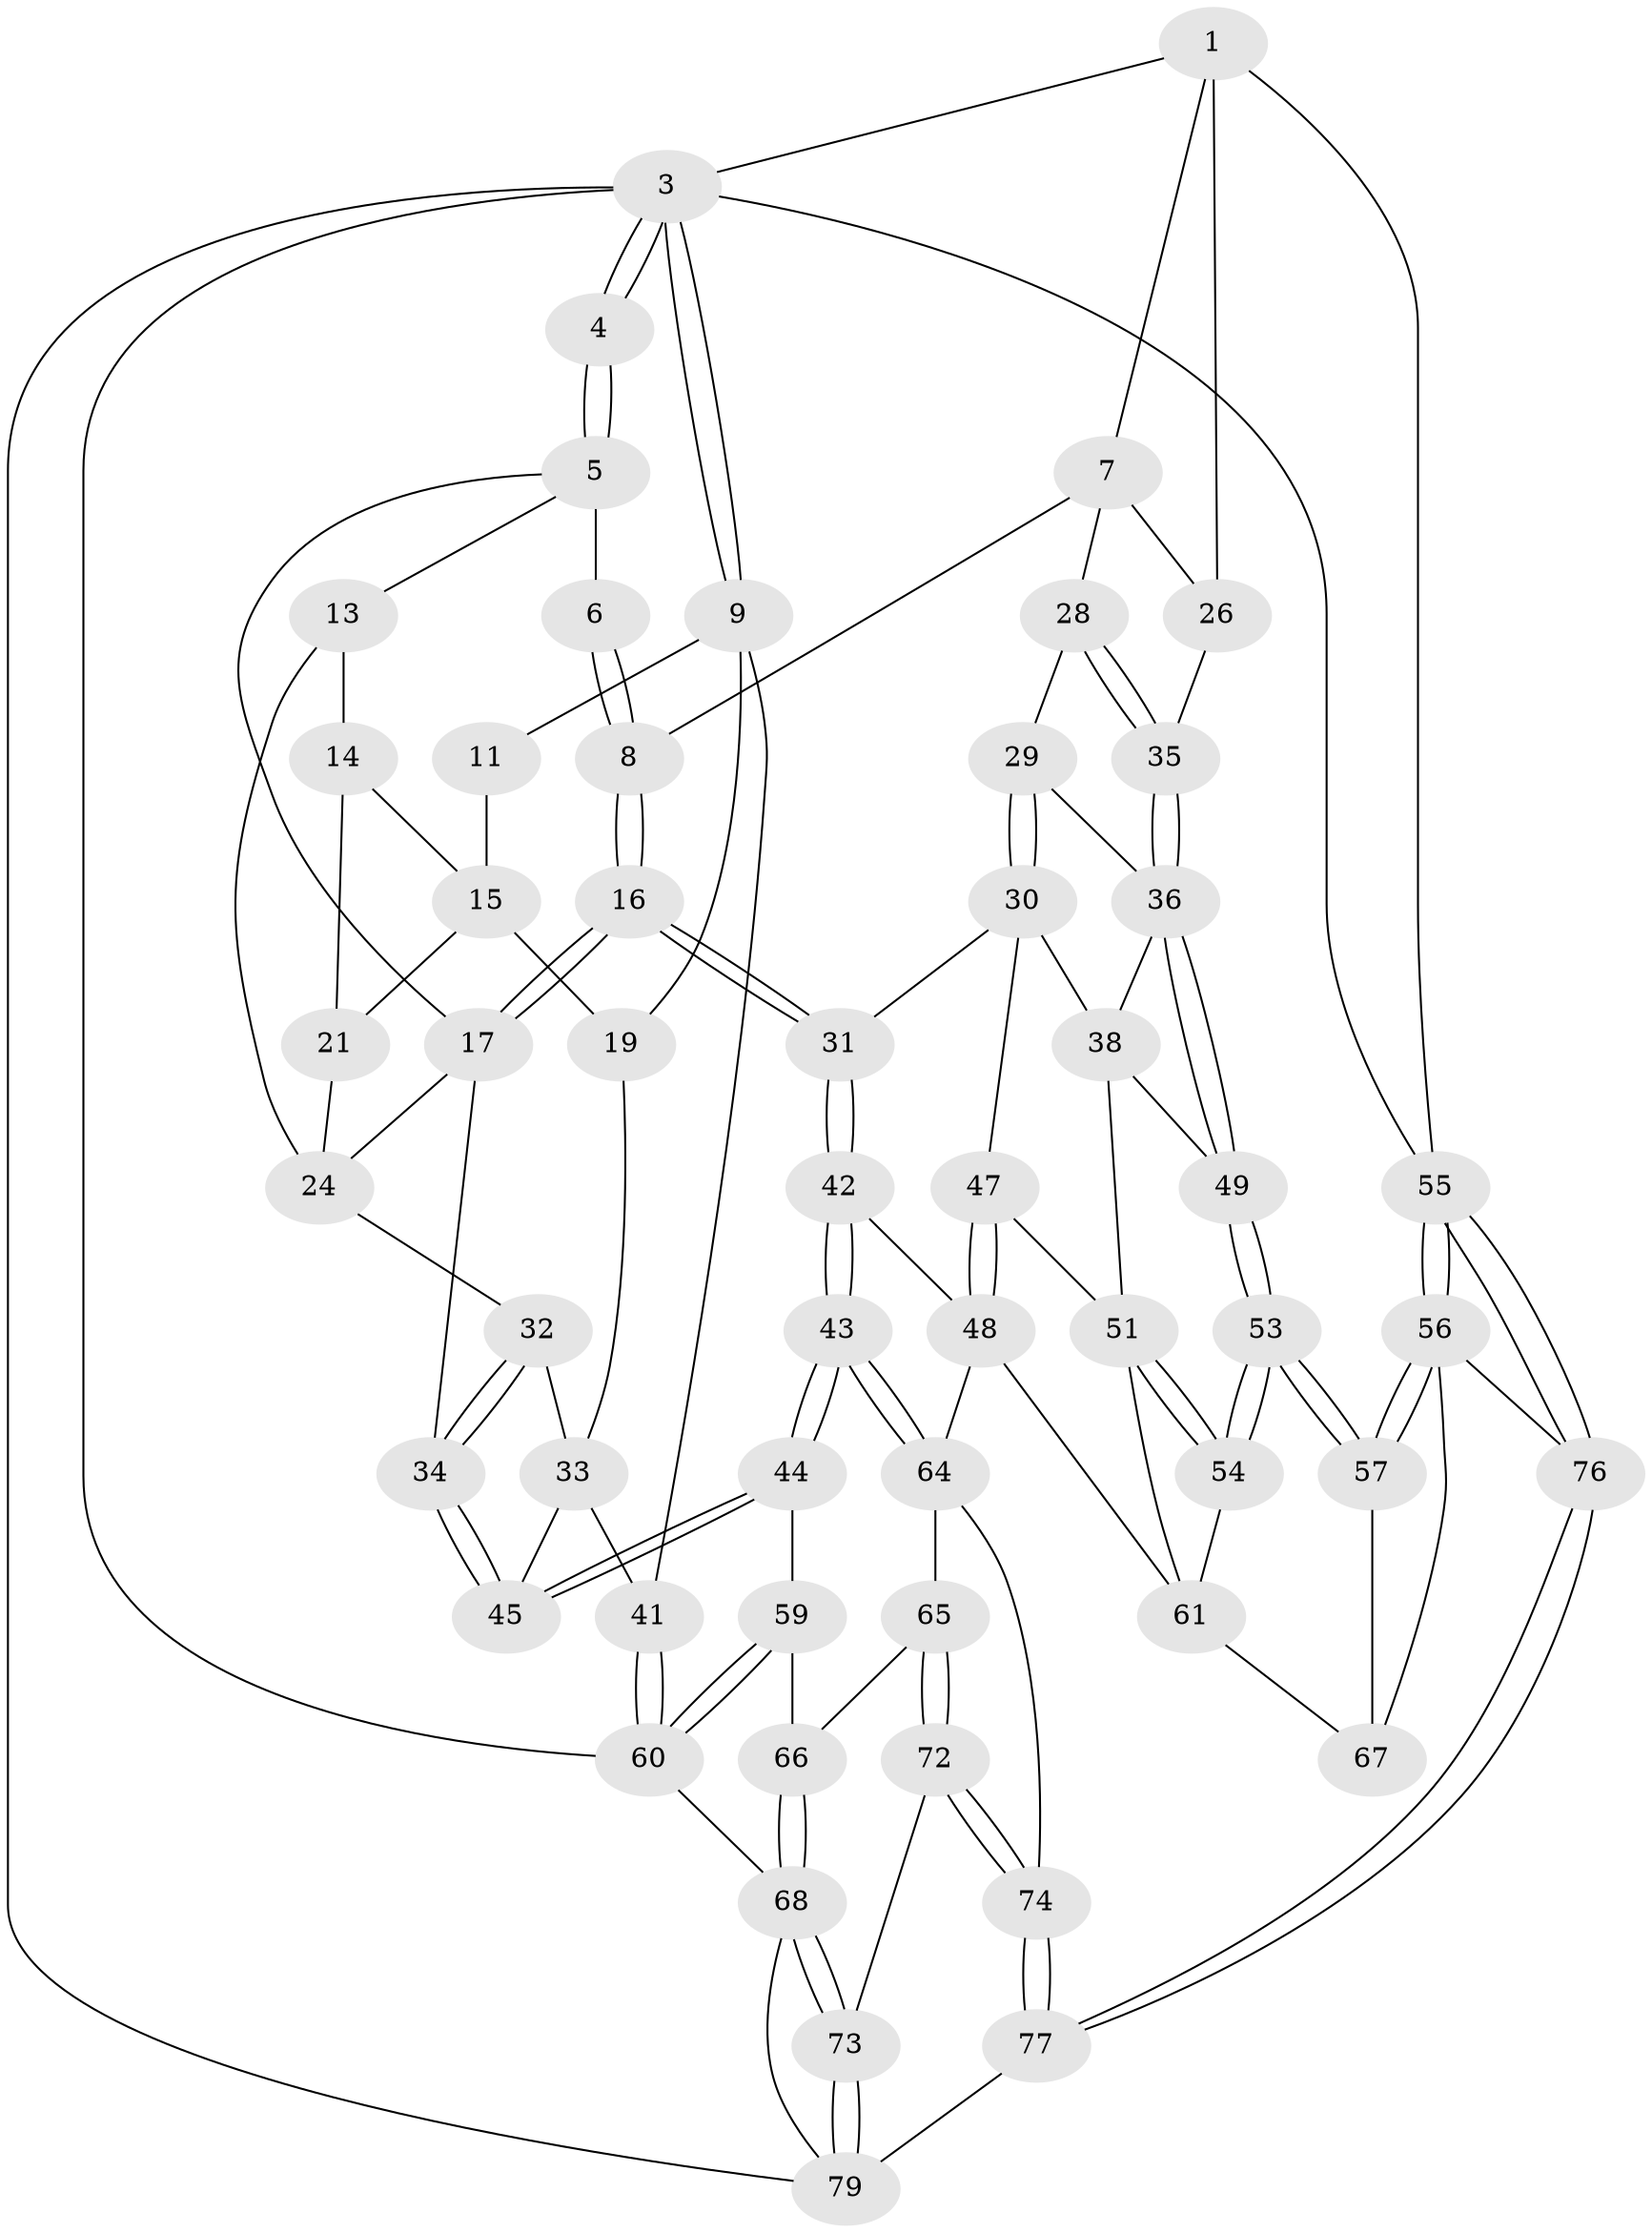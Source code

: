 // original degree distribution, {3: 0.0375, 6: 0.225, 4: 0.225, 5: 0.5125}
// Generated by graph-tools (version 1.1) at 2025/11/02/27/25 16:11:51]
// undirected, 56 vertices, 129 edges
graph export_dot {
graph [start="1"]
  node [color=gray90,style=filled];
  1 [pos="+0.7122930151545079+0",super="+2"];
  3 [pos="+0+0",super="+78"];
  4 [pos="+0.13089956420349427+0"];
  5 [pos="+0.25782081289469266+0",super="+12"];
  6 [pos="+0.4543825739055125+0"];
  7 [pos="+0.7173514591053668+0.06273378070548237",super="+25"];
  8 [pos="+0.5324332965640555+0.10038807041680223"];
  9 [pos="+0+0.23553309418121976",super="+10"];
  11 [pos="+0.06263283994006753+0.03345440807714201"];
  13 [pos="+0.25014684391848724+0",super="+22"];
  14 [pos="+0.1301826687018501+0.07954468119866621",super="+20"];
  15 [pos="+0.09306347318277343+0.07819233446536959",super="+18"];
  16 [pos="+0.47919621567992743+0.2561922946073512"];
  17 [pos="+0.4601564541811758+0.25466390774105374",super="+23"];
  19 [pos="+0+0.24217716101728032"];
  21 [pos="+0.11532912076570437+0.1944225513390481"];
  24 [pos="+0.32079686333307855+0.20852241017588985",super="+27"];
  26 [pos="+1+0"];
  28 [pos="+0.7811146009419394+0.21807131497863347"];
  29 [pos="+0.7522145798958642+0.25816343707301426"];
  30 [pos="+0.6632270622063281+0.31802081948771904",super="+39"];
  31 [pos="+0.518045777466276+0.29467327211569694"];
  32 [pos="+0.22216895764670685+0.35816398855059906"];
  33 [pos="+0.05986043018452839+0.33908839269308527",super="+40"];
  34 [pos="+0.2565888299254539+0.37365937922137304"];
  35 [pos="+1+0.25110756782187915"];
  36 [pos="+1+0.42083234444160666",super="+37"];
  38 [pos="+0.8075529112966072+0.44874314366657747",super="+50"];
  41 [pos="+0+0.630061637755548"];
  42 [pos="+0.4653445580212019+0.5910957403759023"];
  43 [pos="+0.36840732458890174+0.6422912987126608"];
  44 [pos="+0.2997488811650427+0.5629892205618501",super="+58"];
  45 [pos="+0.243357884220709+0.4770279680427756",super="+46"];
  47 [pos="+0.6949308804847621+0.5294140720986988"];
  48 [pos="+0.5547015583781114+0.6113755542365985",super="+63"];
  49 [pos="+1+0.5171731041332166"];
  51 [pos="+0.8325181618003697+0.48067576954113644",super="+52"];
  53 [pos="+1+0.5850000023670682"];
  54 [pos="+0.8371643556797491+0.6163839849489572"];
  55 [pos="+1+1"];
  56 [pos="+1+1",super="+75"];
  57 [pos="+1+0.6602240518770205"];
  59 [pos="+0.08600796709990774+0.6717006180678872"];
  60 [pos="+0+0.6763291951032141",super="+70"];
  61 [pos="+0.7983559959198924+0.6248580110680652",super="+62"];
  64 [pos="+0.3598288686832383+0.6660928731652183",super="+71"];
  65 [pos="+0.34452929261470133+0.685157892210406"];
  66 [pos="+0.1045771773083902+0.6809947509505843"];
  67 [pos="+0.7928739312663601+0.829997263148433"];
  68 [pos="+0.1482132641331573+0.8402324358461932",super="+69"];
  72 [pos="+0.3257694794762078+0.7384478308431719"];
  73 [pos="+0.2808881259157207+0.8212842850516977"];
  74 [pos="+0.5382895088798361+0.9961735862802513"];
  76 [pos="+0.8221112132364488+1"];
  77 [pos="+0.5081661571742764+1"];
  79 [pos="+0.34906916995176857+1",super="+80"];
  1 -- 7;
  1 -- 26;
  1 -- 3;
  1 -- 55;
  3 -- 4;
  3 -- 4;
  3 -- 9;
  3 -- 9;
  3 -- 55;
  3 -- 60;
  3 -- 79;
  4 -- 5;
  4 -- 5;
  5 -- 6;
  5 -- 17;
  5 -- 13;
  6 -- 8;
  6 -- 8;
  7 -- 8;
  7 -- 26;
  7 -- 28;
  8 -- 16;
  8 -- 16;
  9 -- 41;
  9 -- 11;
  9 -- 19;
  11 -- 15;
  13 -- 14 [weight=2];
  13 -- 24;
  14 -- 15;
  14 -- 21;
  15 -- 19;
  15 -- 21;
  16 -- 17;
  16 -- 17;
  16 -- 31;
  16 -- 31;
  17 -- 24;
  17 -- 34;
  19 -- 33;
  21 -- 24;
  24 -- 32;
  26 -- 35;
  28 -- 29;
  28 -- 35;
  28 -- 35;
  29 -- 30;
  29 -- 30;
  29 -- 36;
  30 -- 31;
  30 -- 38;
  30 -- 47;
  31 -- 42;
  31 -- 42;
  32 -- 33;
  32 -- 34;
  32 -- 34;
  33 -- 45;
  33 -- 41;
  34 -- 45;
  34 -- 45;
  35 -- 36;
  35 -- 36;
  36 -- 49;
  36 -- 49;
  36 -- 38;
  38 -- 49;
  38 -- 51;
  41 -- 60;
  41 -- 60;
  42 -- 43;
  42 -- 43;
  42 -- 48;
  43 -- 44;
  43 -- 44;
  43 -- 64;
  43 -- 64;
  44 -- 45 [weight=2];
  44 -- 45;
  44 -- 59;
  47 -- 48;
  47 -- 48;
  47 -- 51;
  48 -- 64;
  48 -- 61;
  49 -- 53;
  49 -- 53;
  51 -- 54;
  51 -- 54;
  51 -- 61;
  53 -- 54;
  53 -- 54;
  53 -- 57;
  53 -- 57;
  54 -- 61;
  55 -- 56;
  55 -- 56;
  55 -- 76;
  55 -- 76;
  56 -- 57;
  56 -- 57;
  56 -- 67;
  56 -- 76;
  57 -- 67;
  59 -- 60;
  59 -- 60;
  59 -- 66;
  60 -- 68;
  61 -- 67;
  64 -- 65;
  64 -- 74;
  65 -- 66;
  65 -- 72;
  65 -- 72;
  66 -- 68;
  66 -- 68;
  68 -- 73;
  68 -- 73;
  68 -- 79;
  72 -- 73;
  72 -- 74;
  72 -- 74;
  73 -- 79;
  73 -- 79;
  74 -- 77;
  74 -- 77;
  76 -- 77;
  76 -- 77;
  77 -- 79;
}
